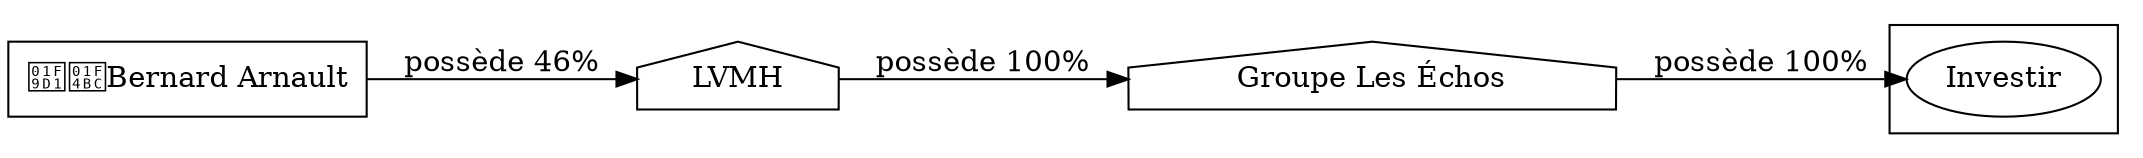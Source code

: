 digraph {
  rankdir=LR;
  subgraph roots {
    
      "bernard-arnault-42"[label="🧑‍💼Bernard Arnault" shape=box]
    
  }

  
    "groupe-les-echos-48"[label="Groupe Les Échos" shape=house]
  
    "lvmh-43"[label="LVMH" shape=house]
  

  subgraph clusterLeaves {
    
      "investir-50"[label="Investir"]
    
  }

  
    "groupe-les-echos-48" -> "investir-50" [
      label="possède 100%"
    ]
  
    "lvmh-43" -> "groupe-les-echos-48" [
      label="possède 100%"
    ]
  
    "bernard-arnault-42" -> "lvmh-43" [
      label="possède 46%"
    ]
  
}

